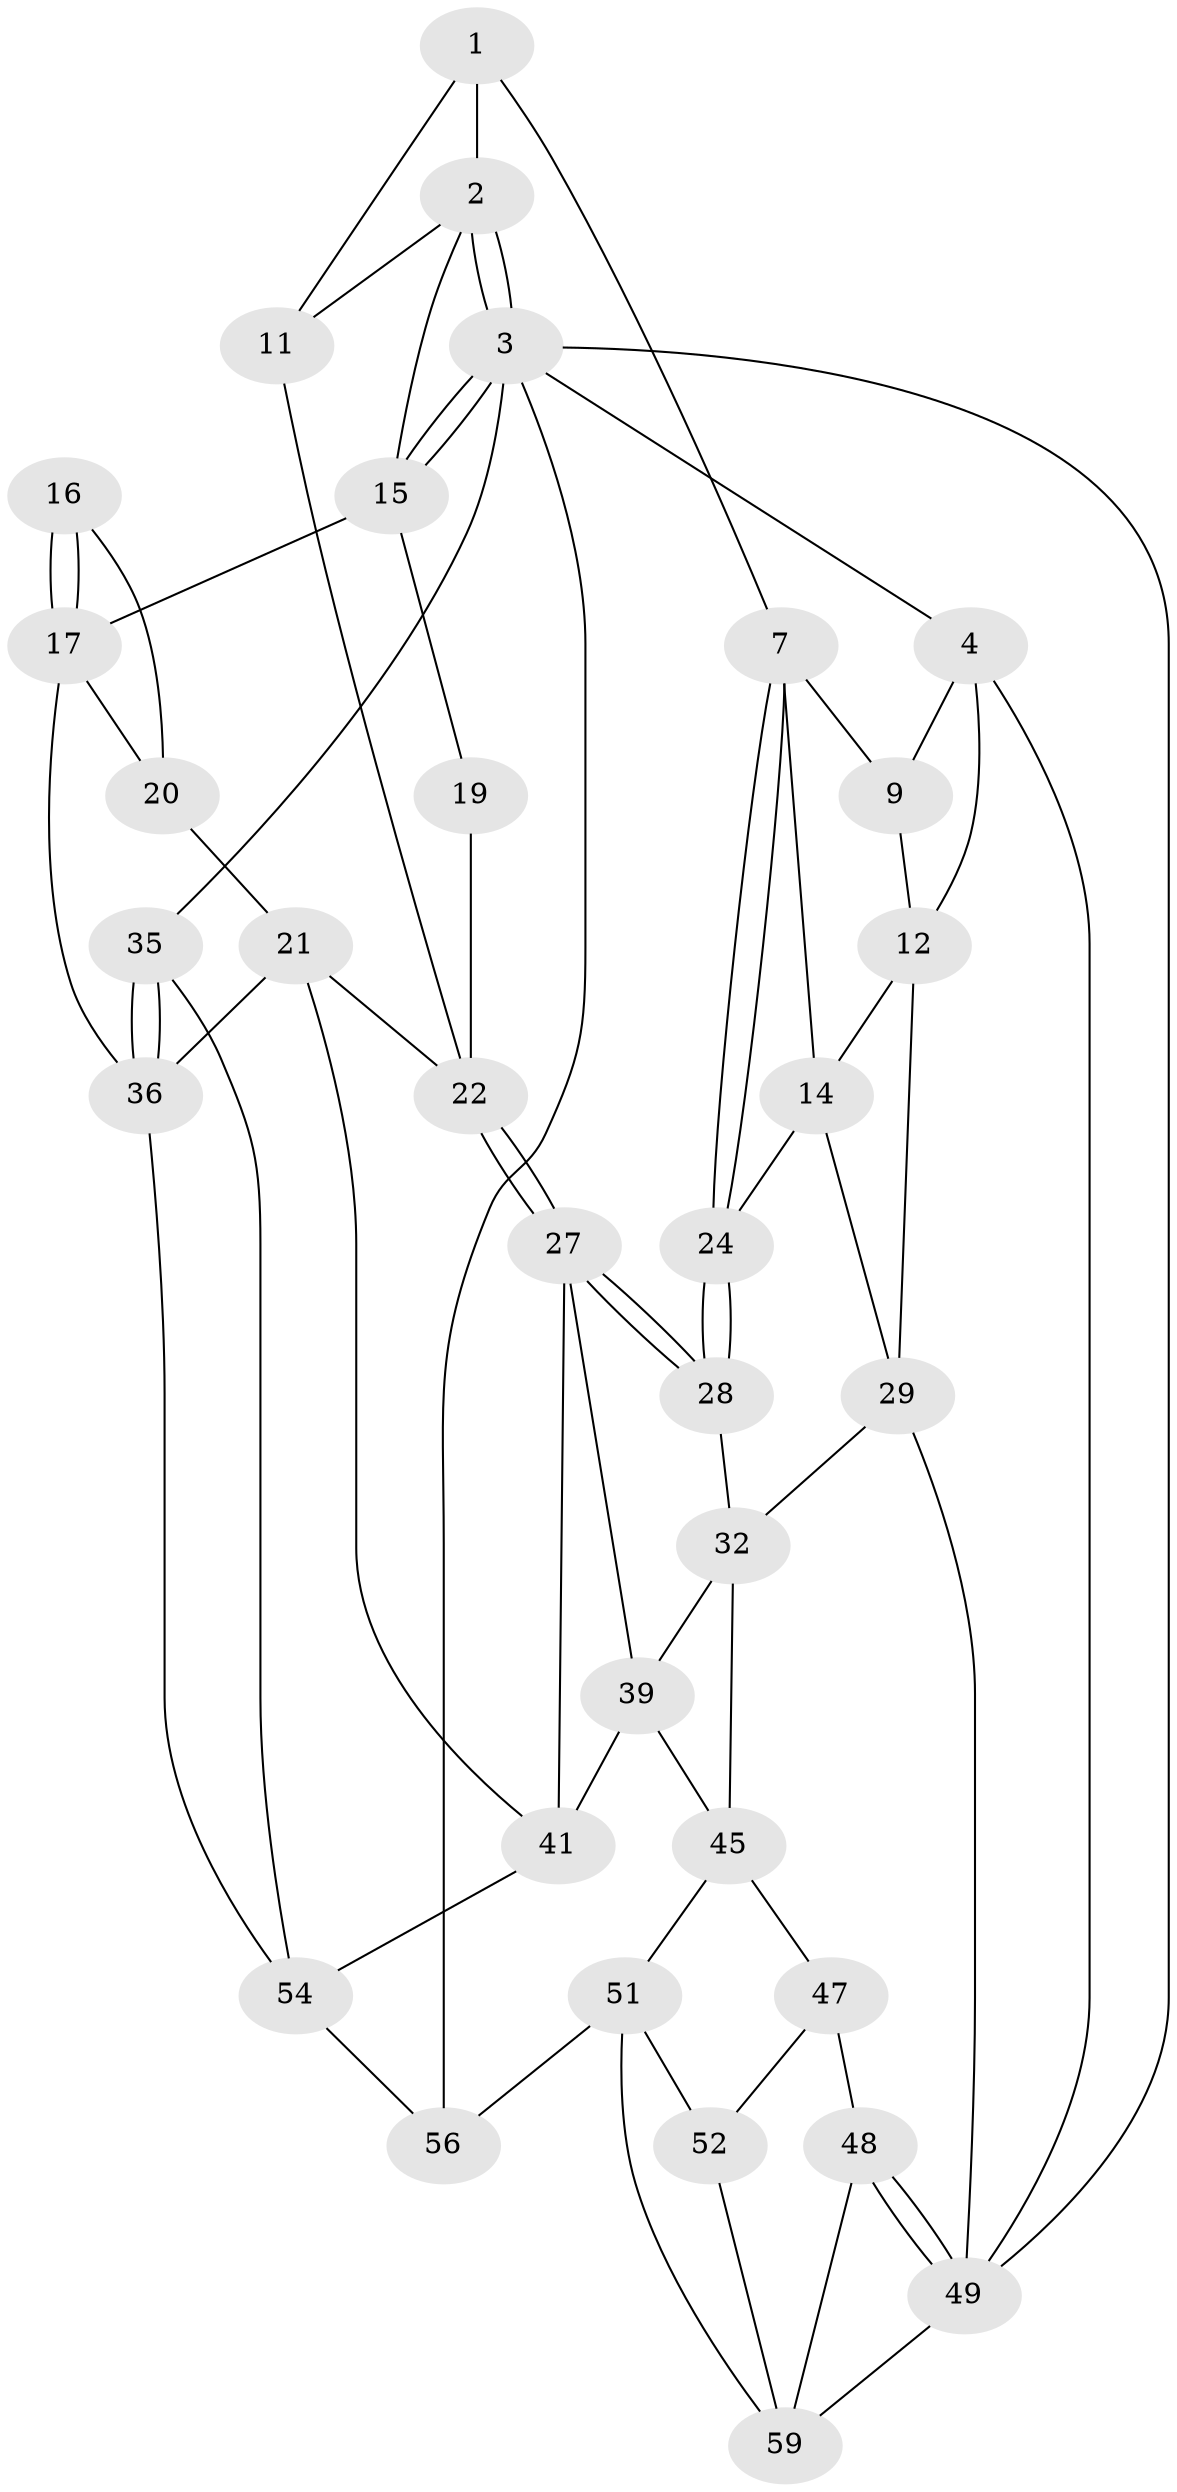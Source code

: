 // original degree distribution, {3: 0.05, 4: 0.23333333333333334, 6: 0.23333333333333334, 5: 0.48333333333333334}
// Generated by graph-tools (version 1.1) at 2025/42/03/06/25 10:42:33]
// undirected, 34 vertices, 71 edges
graph export_dot {
graph [start="1"]
  node [color=gray90,style=filled];
  1 [pos="+0.4112503059543535+0",super="+6"];
  2 [pos="+0.8507955763886932+0",super="+10"];
  3 [pos="+1+0",super="+34"];
  4 [pos="+0+0",super="+5"];
  7 [pos="+0.4210449617732457+0.3028716402947459",super="+8"];
  9 [pos="+0.21640395389787945+0.17026496233463184"];
  11 [pos="+0.5971656883652754+0.25921870632588695"];
  12 [pos="+0+0.1543222418399783",super="+13"];
  14 [pos="+0.2245916704278534+0.39267813043577954",super="+26"];
  15 [pos="+1+0",super="+18"];
  16 [pos="+0.7650077491686733+0.35701989851328525"];
  17 [pos="+1+0.28358231535686906",super="+37"];
  19 [pos="+0.6971933469861448+0.31698628355132696"];
  20 [pos="+0.8677474053862049+0.5114780058372882"];
  21 [pos="+0.7508247474685673+0.5841425331796037",super="+40"];
  22 [pos="+0.6270096952160538+0.4739441611057269",super="+23"];
  24 [pos="+0.40520346056900797+0.436997767367095",super="+25"];
  27 [pos="+0.4752379822233214+0.5812755320825962",super="+38"];
  28 [pos="+0.42785695344704816+0.5188148239930106",super="+31"];
  29 [pos="+0+0.5772593804562572",super="+30"];
  32 [pos="+0.24967083453834724+0.6916698629273397",super="+33"];
  35 [pos="+1+0.8344853286591324"];
  36 [pos="+1+0.6970209571124105",super="+42"];
  39 [pos="+0.29959879373691023+0.6965871943454368",super="+44"];
  41 [pos="+0.560669713743534+0.7507800390010968",super="+43"];
  45 [pos="+0.3008295845026347+0.8991810298549345",super="+46"];
  47 [pos="+0.1828170225500038+0.8029655893187252",super="+53"];
  48 [pos="+0+0.8609343824160937",super="+58"];
  49 [pos="+0+0.7704345520815113",super="+50"];
  51 [pos="+0.27873651324544146+0.9211722049879164",super="+57"];
  52 [pos="+0.20412172165798656+0.9526135662593648"];
  54 [pos="+0.7160175663474575+0.9944307988573695",super="+55"];
  56 [pos="+0.6499141922133123+1"];
  59 [pos="+0.05959538474211015+1",super="+60"];
  1 -- 2;
  1 -- 11;
  1 -- 7;
  2 -- 3;
  2 -- 3;
  2 -- 11;
  2 -- 15;
  3 -- 4;
  3 -- 15;
  3 -- 15;
  3 -- 56;
  3 -- 35;
  3 -- 49;
  4 -- 12;
  4 -- 9;
  4 -- 49;
  7 -- 24;
  7 -- 24;
  7 -- 9;
  7 -- 14;
  9 -- 12;
  11 -- 22;
  12 -- 14;
  12 -- 29;
  14 -- 24;
  14 -- 29;
  15 -- 17;
  15 -- 19;
  16 -- 17;
  16 -- 17;
  16 -- 20;
  17 -- 20;
  17 -- 36;
  19 -- 22;
  20 -- 21;
  21 -- 22;
  21 -- 41;
  21 -- 36;
  22 -- 27;
  22 -- 27;
  24 -- 28 [weight=2];
  24 -- 28;
  27 -- 28;
  27 -- 28;
  27 -- 41;
  27 -- 39;
  28 -- 32;
  29 -- 32;
  29 -- 49;
  32 -- 39;
  32 -- 45;
  35 -- 36;
  35 -- 36;
  35 -- 54;
  36 -- 54;
  39 -- 41;
  39 -- 45;
  41 -- 54;
  45 -- 51;
  45 -- 47;
  47 -- 48 [weight=2];
  47 -- 52;
  48 -- 49;
  48 -- 49;
  48 -- 59;
  49 -- 59;
  51 -- 52;
  51 -- 56;
  51 -- 59;
  52 -- 59;
  54 -- 56;
}
